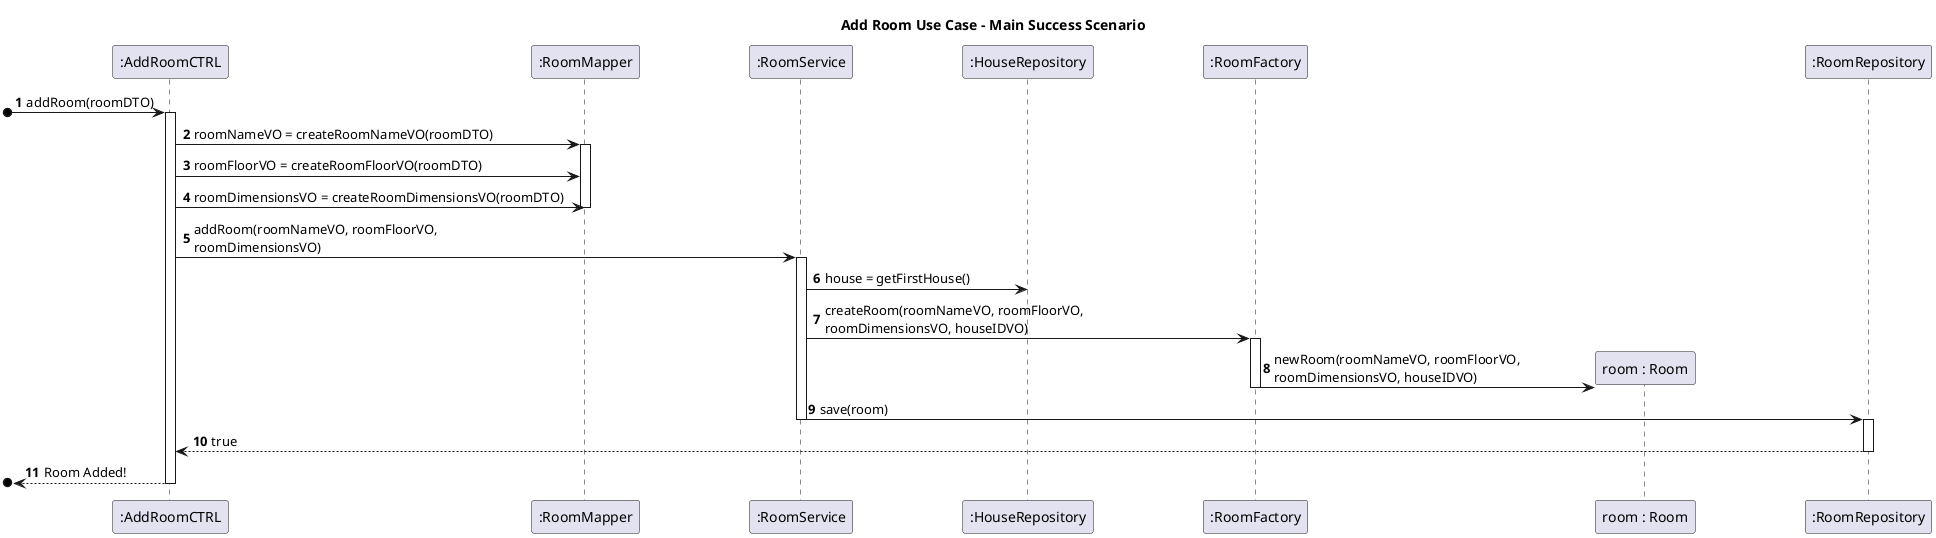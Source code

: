 Add Room Sequence Diagram

@startuml
autonumber
title Add Room Use Case - Main Success Scenario
participant ":AddRoomCTRL" as C
participant ":RoomMapper" as RM
participant ":RoomService" as RS
participant ":HouseRepository" as HR
participant ":RoomFactory" as RF
participant "room : Room" as R
participant ":RoomRepository" as RR
skinparam ParticipantPadding 50

[o-> C : addRoom(roomDTO)
activate C
C -> RM : roomNameVO = createRoomNameVO(roomDTO)
activate RM
C -> RM : roomFloorVO = createRoomFloorVO(roomDTO)
C -> RM : roomDimensionsVO = createRoomDimensionsVO(roomDTO)
deactivate RM
C -> RS : addRoom(roomNameVO, roomFloorVO, \nroomDimensionsVO)

activate RS
RS -> HR : house = getFirstHouse()
RS -> RF : createRoom(roomNameVO, roomFloorVO, \nroomDimensionsVO, houseIDVO)

activate RF
RF -> R** : newRoom(roomNameVO, roomFloorVO, \nroomDimensionsVO, houseIDVO)
deactivate RF

RS -> RR : save(room)
deactivate RS
activate RR
C <-- RR : true
deactivate RR
[o<-- C : Room Added!
deactivate C

@enduml

